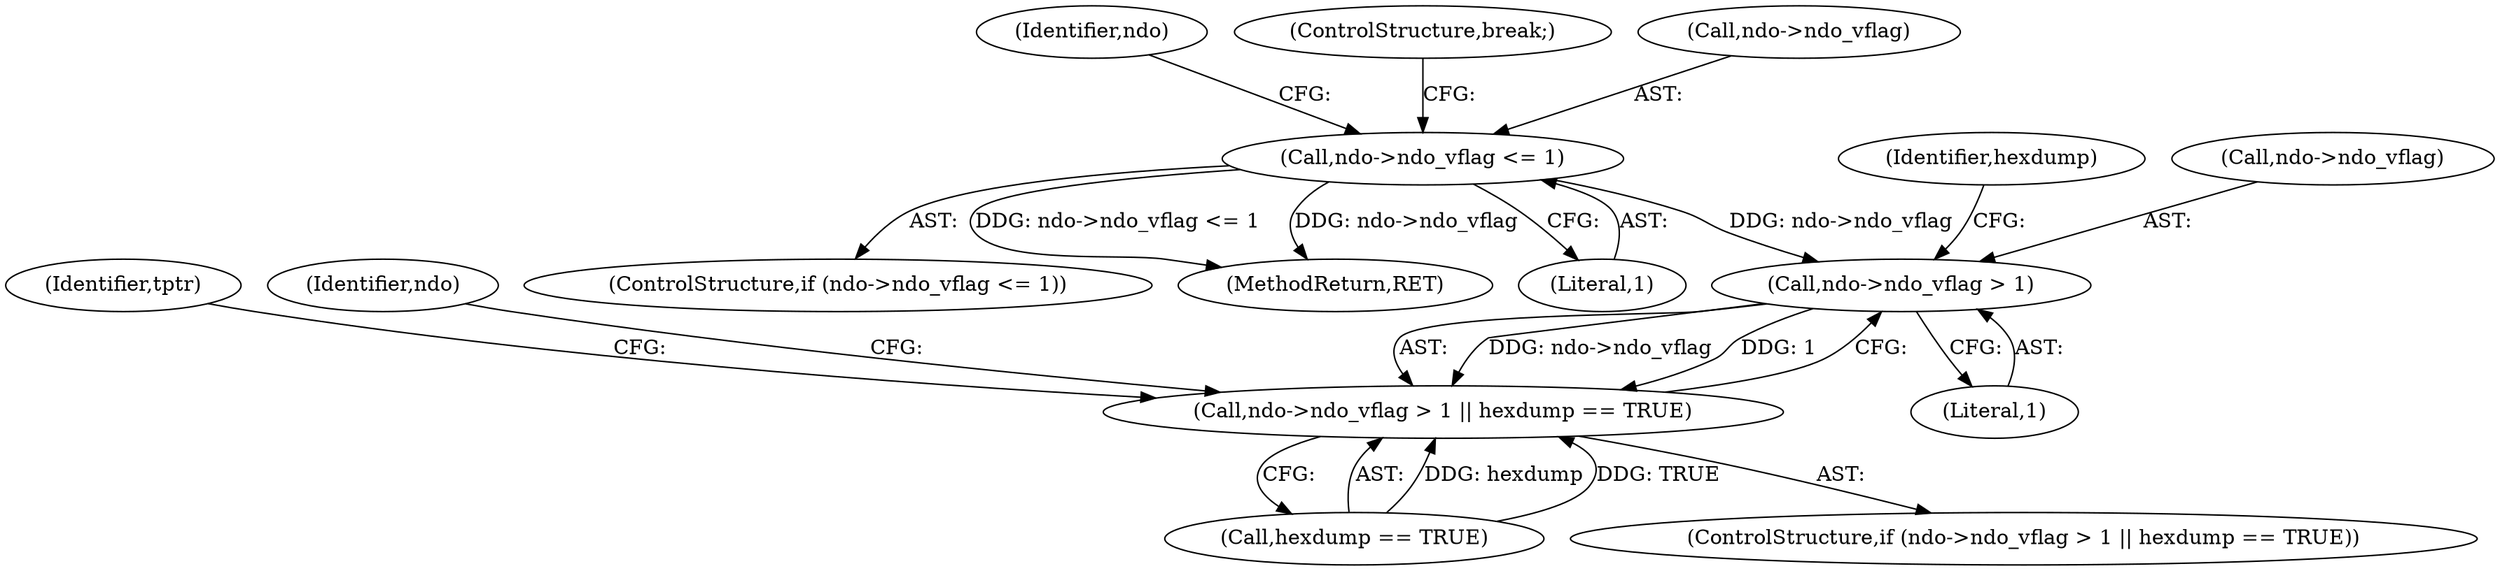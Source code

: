 digraph "0_tcpdump_289c672020280529fd382f3502efab7100d638ec@pointer" {
"1003358" [label="(Call,ndo->ndo_vflag > 1)"];
"1003345" [label="(Call,ndo->ndo_vflag <= 1)"];
"1003357" [label="(Call,ndo->ndo_vflag > 1 || hexdump == TRUE)"];
"1003364" [label="(Identifier,hexdump)"];
"1003345" [label="(Call,ndo->ndo_vflag <= 1)"];
"1003351" [label="(Identifier,ndo)"];
"1003355" [label="(ControlStructure,break;)"];
"1003362" [label="(Literal,1)"];
"1003344" [label="(ControlStructure,if (ndo->ndo_vflag <= 1))"];
"1003346" [label="(Call,ndo->ndo_vflag)"];
"1003357" [label="(Call,ndo->ndo_vflag > 1 || hexdump == TRUE)"];
"1003358" [label="(Call,ndo->ndo_vflag > 1)"];
"1003409" [label="(MethodReturn,RET)"];
"1003378" [label="(Identifier,tptr)"];
"1003363" [label="(Call,hexdump == TRUE)"];
"1003349" [label="(Literal,1)"];
"1003359" [label="(Call,ndo->ndo_vflag)"];
"1003356" [label="(ControlStructure,if (ndo->ndo_vflag > 1 || hexdump == TRUE))"];
"1003367" [label="(Identifier,ndo)"];
"1003358" -> "1003357"  [label="AST: "];
"1003358" -> "1003362"  [label="CFG: "];
"1003359" -> "1003358"  [label="AST: "];
"1003362" -> "1003358"  [label="AST: "];
"1003364" -> "1003358"  [label="CFG: "];
"1003357" -> "1003358"  [label="CFG: "];
"1003358" -> "1003357"  [label="DDG: ndo->ndo_vflag"];
"1003358" -> "1003357"  [label="DDG: 1"];
"1003345" -> "1003358"  [label="DDG: ndo->ndo_vflag"];
"1003345" -> "1003344"  [label="AST: "];
"1003345" -> "1003349"  [label="CFG: "];
"1003346" -> "1003345"  [label="AST: "];
"1003349" -> "1003345"  [label="AST: "];
"1003351" -> "1003345"  [label="CFG: "];
"1003355" -> "1003345"  [label="CFG: "];
"1003345" -> "1003409"  [label="DDG: ndo->ndo_vflag <= 1"];
"1003345" -> "1003409"  [label="DDG: ndo->ndo_vflag"];
"1003357" -> "1003356"  [label="AST: "];
"1003357" -> "1003363"  [label="CFG: "];
"1003363" -> "1003357"  [label="AST: "];
"1003367" -> "1003357"  [label="CFG: "];
"1003378" -> "1003357"  [label="CFG: "];
"1003363" -> "1003357"  [label="DDG: hexdump"];
"1003363" -> "1003357"  [label="DDG: TRUE"];
}
